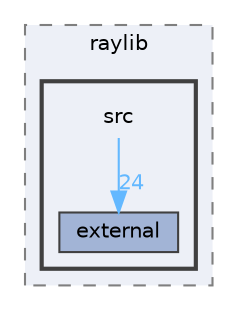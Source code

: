 digraph "C:/Users/HP/Documents/GitHub/Minero-Game/Classes/lib/RaylibErosionStandalone-main/raylib/src"
{
 // LATEX_PDF_SIZE
  bgcolor="transparent";
  edge [fontname=Helvetica,fontsize=10,labelfontname=Helvetica,labelfontsize=10];
  node [fontname=Helvetica,fontsize=10,shape=box,height=0.2,width=0.4];
  compound=true
  subgraph clusterdir_9c44c503f1bd2e73cc0c269ebb9c92ac {
    graph [ bgcolor="#edf0f7", pencolor="grey50", label="raylib", fontname=Helvetica,fontsize=10 style="filled,dashed", URL="dir_9c44c503f1bd2e73cc0c269ebb9c92ac.html",tooltip=""]
  subgraph clusterdir_0818dd697c648e71e7e0b529b985b12d {
    graph [ bgcolor="#edf0f7", pencolor="grey25", label="", fontname=Helvetica,fontsize=10 style="filled,bold", URL="dir_0818dd697c648e71e7e0b529b985b12d.html",tooltip=""]
    dir_0818dd697c648e71e7e0b529b985b12d [shape=plaintext, label="src"];
  dir_ee1f53134b183c081600277bd9728389 [label="external", fillcolor="#a2b4d6", color="grey25", style="filled", URL="dir_ee1f53134b183c081600277bd9728389.html",tooltip=""];
  }
  }
  dir_0818dd697c648e71e7e0b529b985b12d->dir_ee1f53134b183c081600277bd9728389 [headlabel="24", labeldistance=1.5 headhref="dir_000287_000106.html" href="dir_000287_000106.html" color="steelblue1" fontcolor="steelblue1"];
}

